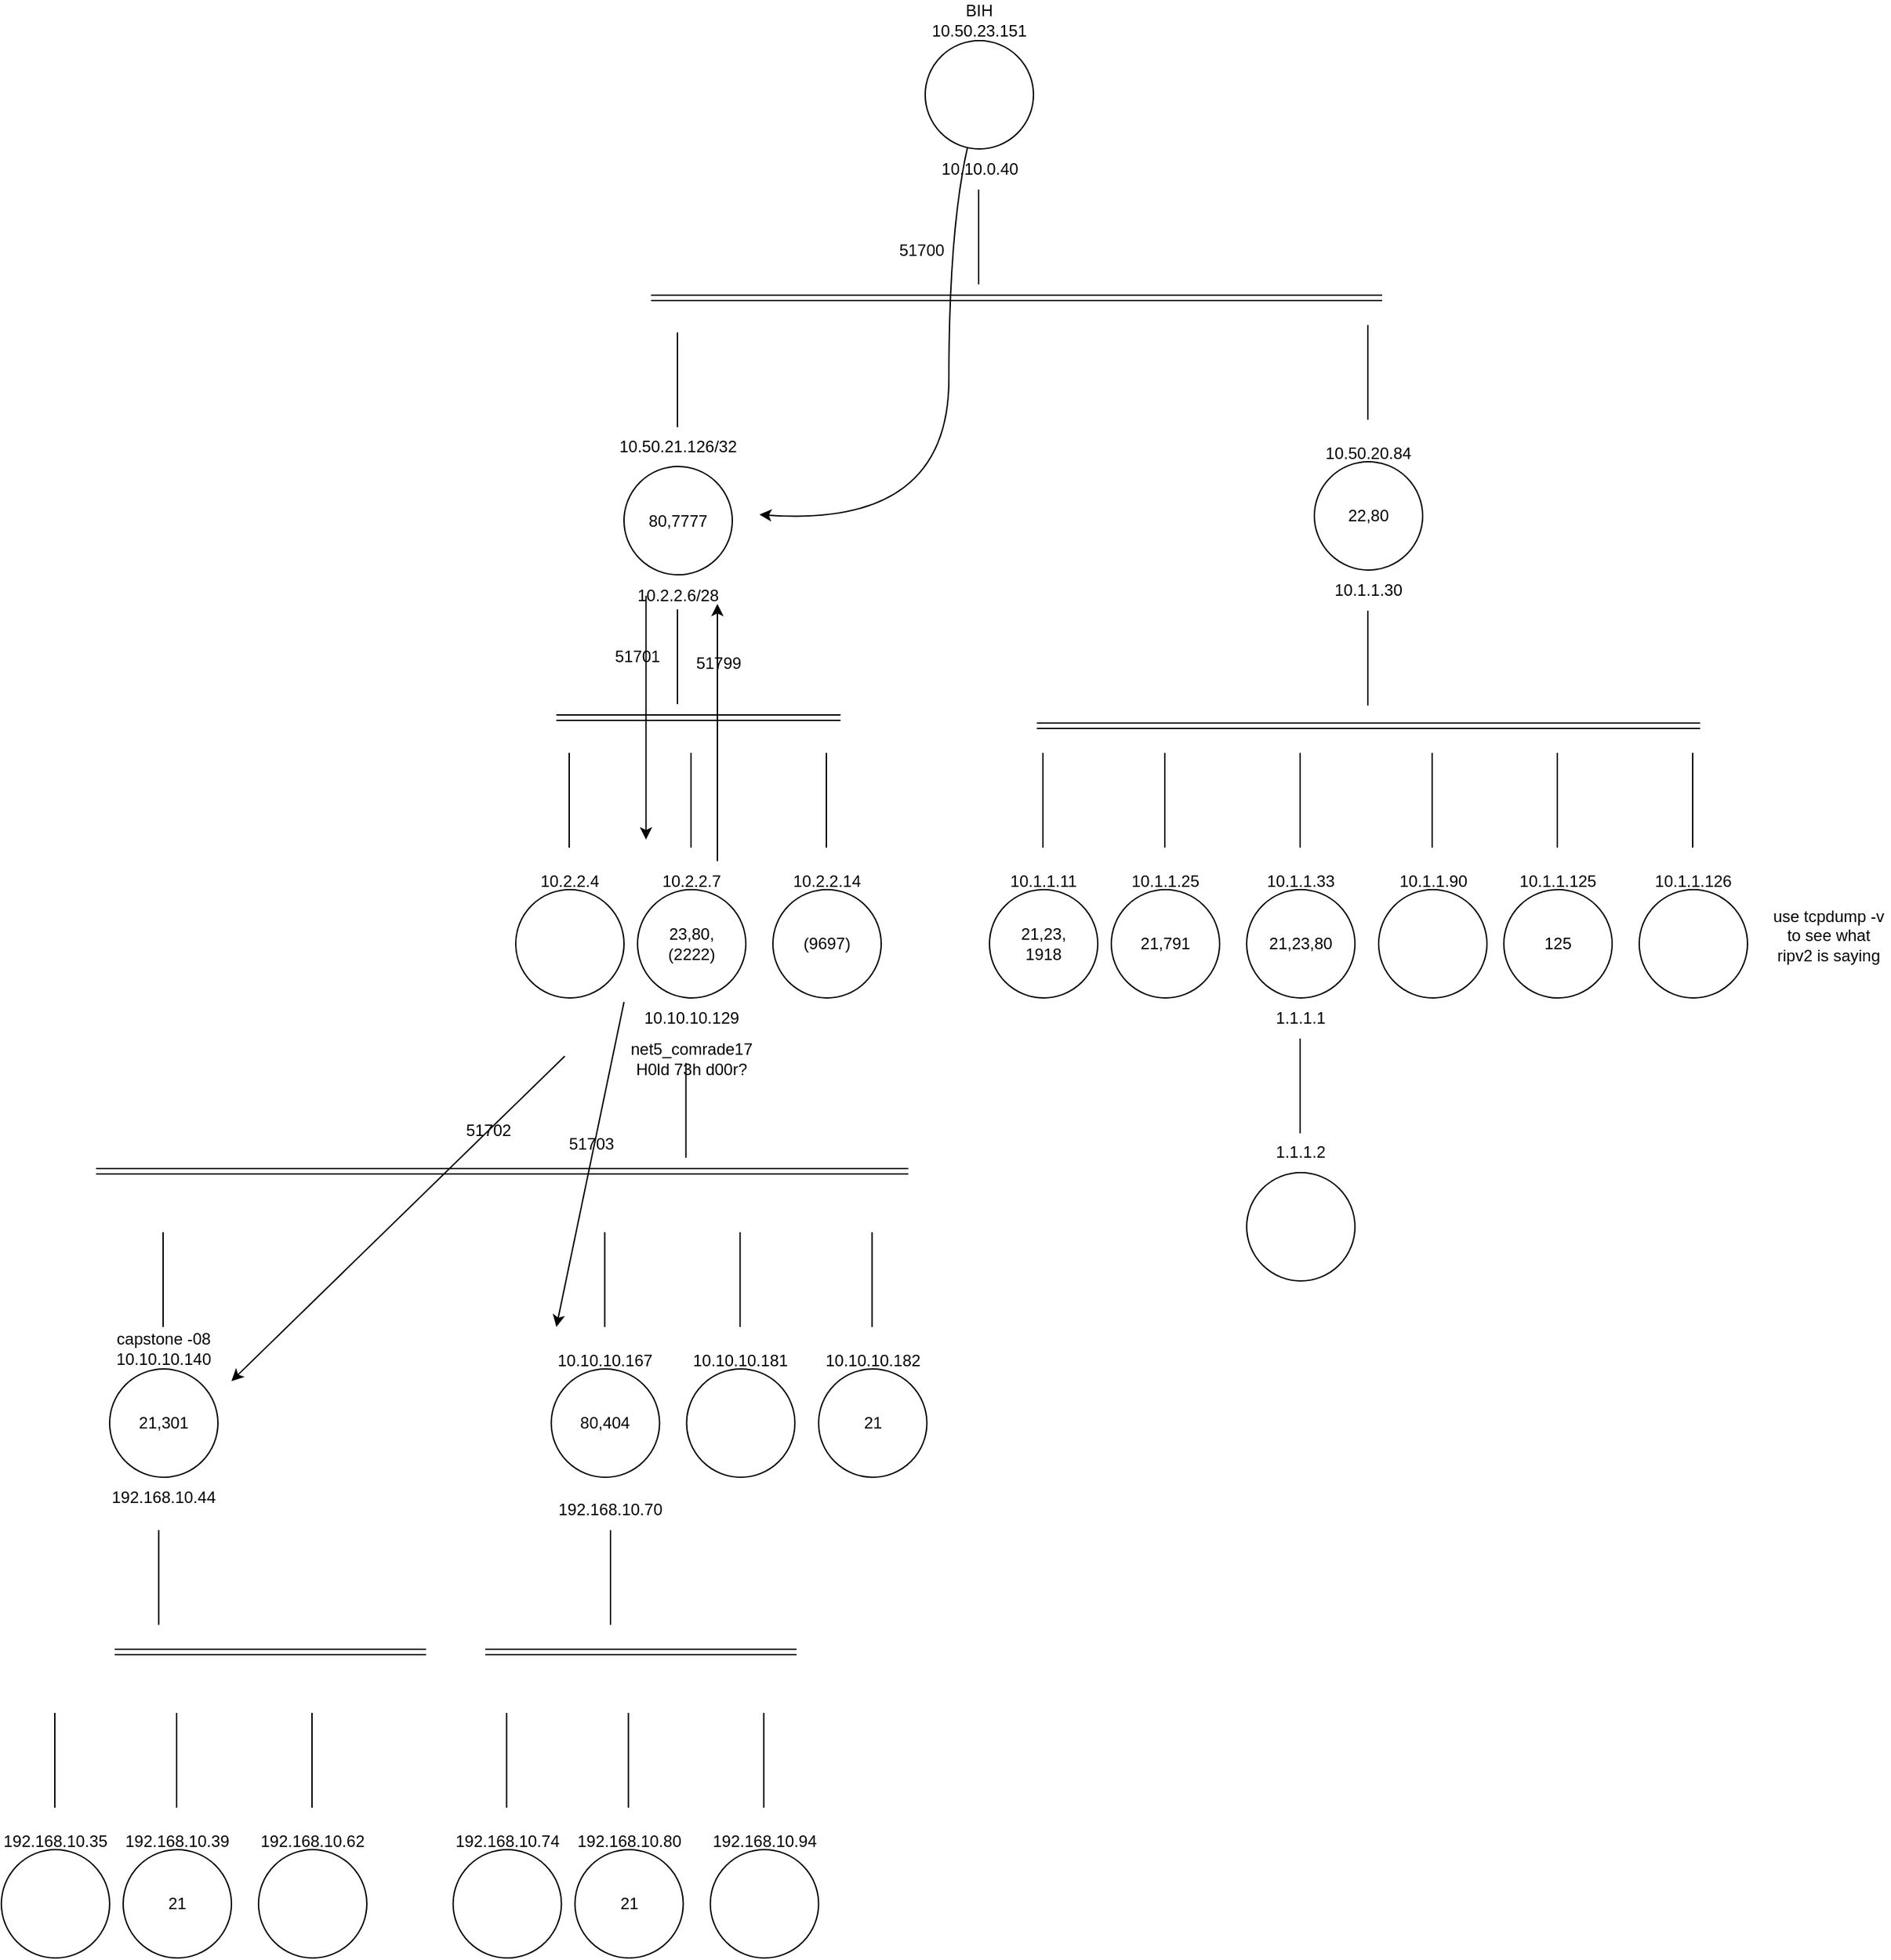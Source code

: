 <mxfile version="24.8.6">
  <diagram name="Page-1" id="cjGIFgiRGskM68WvKYOd">
    <mxGraphModel dx="2284" dy="822" grid="1" gridSize="10" guides="1" tooltips="1" connect="1" arrows="1" fold="1" page="1" pageScale="1" pageWidth="850" pageHeight="1100" math="0" shadow="0">
      <root>
        <mxCell id="0" />
        <mxCell id="1" parent="0" />
        <mxCell id="tuVfp5GaI5sKtkc8t0Ae-1" value="" style="ellipse;whiteSpace=wrap;html=1;aspect=fixed;" vertex="1" parent="1">
          <mxGeometry x="112.5" y="90" width="80" height="80" as="geometry" />
        </mxCell>
        <mxCell id="tuVfp5GaI5sKtkc8t0Ae-2" value="&lt;div&gt;BIH&lt;/div&gt;&lt;div&gt;10.50.23.151&lt;/div&gt;" style="text;html=1;align=center;verticalAlign=middle;whiteSpace=wrap;rounded=0;" vertex="1" parent="1">
          <mxGeometry x="90" y="60" width="125" height="30" as="geometry" />
        </mxCell>
        <mxCell id="tuVfp5GaI5sKtkc8t0Ae-3" value="22,80" style="ellipse;whiteSpace=wrap;html=1;aspect=fixed;" vertex="1" parent="1">
          <mxGeometry x="400" y="401" width="80" height="80" as="geometry" />
        </mxCell>
        <mxCell id="tuVfp5GaI5sKtkc8t0Ae-4" value="" style="endArrow=none;html=1;rounded=0;" edge="1" parent="1">
          <mxGeometry width="50" height="50" relative="1" as="geometry">
            <mxPoint x="439.5" y="370" as="sourcePoint" />
            <mxPoint x="439.5" y="300" as="targetPoint" />
          </mxGeometry>
        </mxCell>
        <mxCell id="tuVfp5GaI5sKtkc8t0Ae-5" value="10.10.0.40" style="text;html=1;align=center;verticalAlign=middle;whiteSpace=wrap;rounded=0;" vertex="1" parent="1">
          <mxGeometry x="122.5" y="170" width="60" height="30" as="geometry" />
        </mxCell>
        <mxCell id="tuVfp5GaI5sKtkc8t0Ae-7" value="10.50.20.84" style="text;html=1;align=center;verticalAlign=middle;whiteSpace=wrap;rounded=0;" vertex="1" parent="1">
          <mxGeometry x="410" y="380" width="60" height="30" as="geometry" />
        </mxCell>
        <mxCell id="tuVfp5GaI5sKtkc8t0Ae-8" value="" style="endArrow=none;html=1;rounded=0;" edge="1" parent="1">
          <mxGeometry width="50" height="50" relative="1" as="geometry">
            <mxPoint x="439.5" y="581" as="sourcePoint" />
            <mxPoint x="439.5" y="511" as="targetPoint" />
          </mxGeometry>
        </mxCell>
        <mxCell id="tuVfp5GaI5sKtkc8t0Ae-9" value="" style="shape=link;html=1;rounded=0;" edge="1" parent="1">
          <mxGeometry width="100" relative="1" as="geometry">
            <mxPoint x="195" y="596" as="sourcePoint" />
            <mxPoint x="685" y="596" as="targetPoint" />
          </mxGeometry>
        </mxCell>
        <mxCell id="tuVfp5GaI5sKtkc8t0Ae-10" value="&lt;div&gt;21,23,&lt;/div&gt;1918" style="ellipse;whiteSpace=wrap;html=1;aspect=fixed;" vertex="1" parent="1">
          <mxGeometry x="160" y="717" width="80" height="80" as="geometry" />
        </mxCell>
        <mxCell id="tuVfp5GaI5sKtkc8t0Ae-11" value="" style="endArrow=none;html=1;rounded=0;" edge="1" parent="1">
          <mxGeometry width="50" height="50" relative="1" as="geometry">
            <mxPoint x="199.5" y="686" as="sourcePoint" />
            <mxPoint x="199.5" y="616" as="targetPoint" />
          </mxGeometry>
        </mxCell>
        <mxCell id="tuVfp5GaI5sKtkc8t0Ae-12" value="10.1.1.11" style="text;html=1;align=center;verticalAlign=middle;whiteSpace=wrap;rounded=0;" vertex="1" parent="1">
          <mxGeometry x="170" y="696" width="60" height="30" as="geometry" />
        </mxCell>
        <mxCell id="tuVfp5GaI5sKtkc8t0Ae-34" value="21,791" style="ellipse;whiteSpace=wrap;html=1;aspect=fixed;" vertex="1" parent="1">
          <mxGeometry x="250" y="717" width="80" height="80" as="geometry" />
        </mxCell>
        <mxCell id="tuVfp5GaI5sKtkc8t0Ae-35" value="" style="endArrow=none;html=1;rounded=0;" edge="1" parent="1">
          <mxGeometry width="50" height="50" relative="1" as="geometry">
            <mxPoint x="289.5" y="686" as="sourcePoint" />
            <mxPoint x="289.5" y="616" as="targetPoint" />
          </mxGeometry>
        </mxCell>
        <mxCell id="tuVfp5GaI5sKtkc8t0Ae-36" value="10.1.1.25" style="text;html=1;align=center;verticalAlign=middle;whiteSpace=wrap;rounded=0;" vertex="1" parent="1">
          <mxGeometry x="260" y="696" width="60" height="30" as="geometry" />
        </mxCell>
        <mxCell id="tuVfp5GaI5sKtkc8t0Ae-37" value="21,23,80" style="ellipse;whiteSpace=wrap;html=1;aspect=fixed;" vertex="1" parent="1">
          <mxGeometry x="350" y="717" width="80" height="80" as="geometry" />
        </mxCell>
        <mxCell id="tuVfp5GaI5sKtkc8t0Ae-38" value="" style="endArrow=none;html=1;rounded=0;" edge="1" parent="1">
          <mxGeometry width="50" height="50" relative="1" as="geometry">
            <mxPoint x="389.5" y="686" as="sourcePoint" />
            <mxPoint x="389.5" y="616" as="targetPoint" />
          </mxGeometry>
        </mxCell>
        <mxCell id="tuVfp5GaI5sKtkc8t0Ae-39" value="10.1.1.33" style="text;html=1;align=center;verticalAlign=middle;whiteSpace=wrap;rounded=0;" vertex="1" parent="1">
          <mxGeometry x="360" y="696" width="60" height="30" as="geometry" />
        </mxCell>
        <mxCell id="tuVfp5GaI5sKtkc8t0Ae-40" value="" style="ellipse;whiteSpace=wrap;html=1;aspect=fixed;" vertex="1" parent="1">
          <mxGeometry x="447.5" y="717" width="80" height="80" as="geometry" />
        </mxCell>
        <mxCell id="tuVfp5GaI5sKtkc8t0Ae-41" value="" style="endArrow=none;html=1;rounded=0;" edge="1" parent="1">
          <mxGeometry width="50" height="50" relative="1" as="geometry">
            <mxPoint x="487" y="686" as="sourcePoint" />
            <mxPoint x="487" y="616" as="targetPoint" />
          </mxGeometry>
        </mxCell>
        <mxCell id="tuVfp5GaI5sKtkc8t0Ae-42" value="10.1.1.90" style="text;html=1;align=center;verticalAlign=middle;whiteSpace=wrap;rounded=0;" vertex="1" parent="1">
          <mxGeometry x="457.5" y="696" width="60" height="30" as="geometry" />
        </mxCell>
        <mxCell id="tuVfp5GaI5sKtkc8t0Ae-43" value="125" style="ellipse;whiteSpace=wrap;html=1;aspect=fixed;" vertex="1" parent="1">
          <mxGeometry x="540" y="717" width="80" height="80" as="geometry" />
        </mxCell>
        <mxCell id="tuVfp5GaI5sKtkc8t0Ae-44" value="" style="endArrow=none;html=1;rounded=0;" edge="1" parent="1">
          <mxGeometry width="50" height="50" relative="1" as="geometry">
            <mxPoint x="579.5" y="686" as="sourcePoint" />
            <mxPoint x="579.5" y="616" as="targetPoint" />
          </mxGeometry>
        </mxCell>
        <mxCell id="tuVfp5GaI5sKtkc8t0Ae-45" value="10.1.1.125" style="text;html=1;align=center;verticalAlign=middle;whiteSpace=wrap;rounded=0;" vertex="1" parent="1">
          <mxGeometry x="550" y="696" width="60" height="30" as="geometry" />
        </mxCell>
        <mxCell id="tuVfp5GaI5sKtkc8t0Ae-46" value="10.1.1.30" style="text;html=1;align=center;verticalAlign=middle;whiteSpace=wrap;rounded=0;" vertex="1" parent="1">
          <mxGeometry x="410" y="481" width="60" height="30" as="geometry" />
        </mxCell>
        <mxCell id="tuVfp5GaI5sKtkc8t0Ae-47" value="" style="ellipse;whiteSpace=wrap;html=1;aspect=fixed;" vertex="1" parent="1">
          <mxGeometry x="640" y="717" width="80" height="80" as="geometry" />
        </mxCell>
        <mxCell id="tuVfp5GaI5sKtkc8t0Ae-48" value="" style="endArrow=none;html=1;rounded=0;" edge="1" parent="1">
          <mxGeometry width="50" height="50" relative="1" as="geometry">
            <mxPoint x="679.5" y="686" as="sourcePoint" />
            <mxPoint x="679.5" y="616" as="targetPoint" />
          </mxGeometry>
        </mxCell>
        <mxCell id="tuVfp5GaI5sKtkc8t0Ae-49" value="10.1.1.126" style="text;html=1;align=center;verticalAlign=middle;whiteSpace=wrap;rounded=0;" vertex="1" parent="1">
          <mxGeometry x="650" y="696" width="60" height="30" as="geometry" />
        </mxCell>
        <mxCell id="tuVfp5GaI5sKtkc8t0Ae-57" value="" style="ellipse;whiteSpace=wrap;html=1;aspect=fixed;" vertex="1" parent="1">
          <mxGeometry x="350" y="926" width="80" height="80" as="geometry" />
        </mxCell>
        <mxCell id="tuVfp5GaI5sKtkc8t0Ae-58" value="1.1.1.1" style="text;html=1;align=center;verticalAlign=middle;whiteSpace=wrap;rounded=0;" vertex="1" parent="1">
          <mxGeometry x="360" y="797" width="60" height="30" as="geometry" />
        </mxCell>
        <mxCell id="tuVfp5GaI5sKtkc8t0Ae-59" value="1.1.1.2" style="text;html=1;align=center;verticalAlign=middle;whiteSpace=wrap;rounded=0;" vertex="1" parent="1">
          <mxGeometry x="360" y="896" width="60" height="30" as="geometry" />
        </mxCell>
        <mxCell id="tuVfp5GaI5sKtkc8t0Ae-60" value="" style="endArrow=none;html=1;rounded=0;" edge="1" parent="1">
          <mxGeometry width="50" height="50" relative="1" as="geometry">
            <mxPoint x="389.5" y="897" as="sourcePoint" />
            <mxPoint x="389.5" y="827" as="targetPoint" />
          </mxGeometry>
        </mxCell>
        <mxCell id="tuVfp5GaI5sKtkc8t0Ae-61" value="80,7777" style="ellipse;whiteSpace=wrap;html=1;aspect=fixed;" vertex="1" parent="1">
          <mxGeometry x="-110" y="404.5" width="80" height="80" as="geometry" />
        </mxCell>
        <mxCell id="tuVfp5GaI5sKtkc8t0Ae-62" value="" style="endArrow=none;html=1;rounded=0;" edge="1" parent="1">
          <mxGeometry width="50" height="50" relative="1" as="geometry">
            <mxPoint x="-70.5" y="375.5" as="sourcePoint" />
            <mxPoint x="-70.5" y="305.5" as="targetPoint" />
          </mxGeometry>
        </mxCell>
        <mxCell id="tuVfp5GaI5sKtkc8t0Ae-63" value="10.50.21.126/32" style="text;html=1;align=center;verticalAlign=middle;whiteSpace=wrap;rounded=0;" vertex="1" parent="1">
          <mxGeometry x="-100" y="374.5" width="60" height="30" as="geometry" />
        </mxCell>
        <mxCell id="tuVfp5GaI5sKtkc8t0Ae-64" value="use tcpdump -v to see what ripv2 is saying" style="text;html=1;align=center;verticalAlign=middle;whiteSpace=wrap;rounded=0;" vertex="1" parent="1">
          <mxGeometry x="735" y="736" width="90" height="30" as="geometry" />
        </mxCell>
        <mxCell id="tuVfp5GaI5sKtkc8t0Ae-66" value="" style="shape=link;html=1;rounded=0;" edge="1" parent="1">
          <mxGeometry width="100" relative="1" as="geometry">
            <mxPoint x="-90" y="280" as="sourcePoint" />
            <mxPoint x="450" y="280" as="targetPoint" />
          </mxGeometry>
        </mxCell>
        <mxCell id="tuVfp5GaI5sKtkc8t0Ae-67" value="" style="endArrow=none;html=1;rounded=0;" edge="1" parent="1">
          <mxGeometry width="50" height="50" relative="1" as="geometry">
            <mxPoint x="152" y="270" as="sourcePoint" />
            <mxPoint x="152" y="200" as="targetPoint" />
          </mxGeometry>
        </mxCell>
        <mxCell id="tuVfp5GaI5sKtkc8t0Ae-68" value="10.2.2.6/28" style="text;html=1;align=center;verticalAlign=middle;whiteSpace=wrap;rounded=0;" vertex="1" parent="1">
          <mxGeometry x="-100" y="485" width="60" height="30" as="geometry" />
        </mxCell>
        <mxCell id="tuVfp5GaI5sKtkc8t0Ae-69" value="" style="ellipse;whiteSpace=wrap;html=1;aspect=fixed;" vertex="1" parent="1">
          <mxGeometry x="-190" y="717" width="80" height="80" as="geometry" />
        </mxCell>
        <mxCell id="tuVfp5GaI5sKtkc8t0Ae-70" value="" style="endArrow=none;html=1;rounded=0;" edge="1" parent="1">
          <mxGeometry width="50" height="50" relative="1" as="geometry">
            <mxPoint x="-150.5" y="686" as="sourcePoint" />
            <mxPoint x="-150.5" y="616" as="targetPoint" />
          </mxGeometry>
        </mxCell>
        <mxCell id="tuVfp5GaI5sKtkc8t0Ae-71" value="10.2.2.4" style="text;html=1;align=center;verticalAlign=middle;whiteSpace=wrap;rounded=0;" vertex="1" parent="1">
          <mxGeometry x="-180" y="696" width="60" height="30" as="geometry" />
        </mxCell>
        <mxCell id="tuVfp5GaI5sKtkc8t0Ae-72" value="&lt;div&gt;23,80,&lt;/div&gt;&lt;div&gt;(2222)&lt;br&gt;&lt;/div&gt;" style="ellipse;whiteSpace=wrap;html=1;aspect=fixed;" vertex="1" parent="1">
          <mxGeometry x="-100" y="717" width="80" height="80" as="geometry" />
        </mxCell>
        <mxCell id="tuVfp5GaI5sKtkc8t0Ae-73" value="" style="endArrow=none;html=1;rounded=0;" edge="1" parent="1">
          <mxGeometry width="50" height="50" relative="1" as="geometry">
            <mxPoint x="-60.5" y="686" as="sourcePoint" />
            <mxPoint x="-60.5" y="616" as="targetPoint" />
          </mxGeometry>
        </mxCell>
        <mxCell id="tuVfp5GaI5sKtkc8t0Ae-74" value="10.2.2.7" style="text;html=1;align=center;verticalAlign=middle;whiteSpace=wrap;rounded=0;" vertex="1" parent="1">
          <mxGeometry x="-90" y="696" width="60" height="30" as="geometry" />
        </mxCell>
        <mxCell id="tuVfp5GaI5sKtkc8t0Ae-75" value="(9697)" style="ellipse;whiteSpace=wrap;html=1;aspect=fixed;" vertex="1" parent="1">
          <mxGeometry y="717" width="80" height="80" as="geometry" />
        </mxCell>
        <mxCell id="tuVfp5GaI5sKtkc8t0Ae-76" value="" style="endArrow=none;html=1;rounded=0;" edge="1" parent="1">
          <mxGeometry width="50" height="50" relative="1" as="geometry">
            <mxPoint x="39.5" y="686" as="sourcePoint" />
            <mxPoint x="39.5" y="616" as="targetPoint" />
          </mxGeometry>
        </mxCell>
        <mxCell id="tuVfp5GaI5sKtkc8t0Ae-77" value="10.2.2.14" style="text;html=1;align=center;verticalAlign=middle;whiteSpace=wrap;rounded=0;" vertex="1" parent="1">
          <mxGeometry x="10" y="696" width="60" height="30" as="geometry" />
        </mxCell>
        <mxCell id="tuVfp5GaI5sKtkc8t0Ae-78" value="" style="shape=link;html=1;rounded=0;" edge="1" parent="1">
          <mxGeometry width="100" relative="1" as="geometry">
            <mxPoint x="-160" y="590" as="sourcePoint" />
            <mxPoint x="50" y="590" as="targetPoint" />
          </mxGeometry>
        </mxCell>
        <mxCell id="tuVfp5GaI5sKtkc8t0Ae-79" value="" style="endArrow=none;html=1;rounded=0;" edge="1" parent="1">
          <mxGeometry width="50" height="50" relative="1" as="geometry">
            <mxPoint x="-70.5" y="580" as="sourcePoint" />
            <mxPoint x="-70.5" y="510" as="targetPoint" />
          </mxGeometry>
        </mxCell>
        <mxCell id="tuVfp5GaI5sKtkc8t0Ae-83" value="" style="curved=1;endArrow=classic;html=1;rounded=0;" edge="1" parent="1" source="tuVfp5GaI5sKtkc8t0Ae-1">
          <mxGeometry width="50" height="50" relative="1" as="geometry">
            <mxPoint x="170" y="210" as="sourcePoint" />
            <mxPoint x="-10" y="440" as="targetPoint" />
            <Array as="points">
              <mxPoint x="130" y="230" />
              <mxPoint x="130" y="450" />
            </Array>
          </mxGeometry>
        </mxCell>
        <mxCell id="tuVfp5GaI5sKtkc8t0Ae-84" value="51700" style="text;html=1;align=center;verticalAlign=middle;whiteSpace=wrap;rounded=0;" vertex="1" parent="1">
          <mxGeometry x="80" y="230" width="60" height="30" as="geometry" />
        </mxCell>
        <mxCell id="tuVfp5GaI5sKtkc8t0Ae-85" value="&lt;div&gt;net5_comrade17&lt;/div&gt;&lt;div&gt;H0ld 73h d00r?&lt;br&gt;&lt;/div&gt;" style="text;html=1;align=center;verticalAlign=middle;whiteSpace=wrap;rounded=0;" vertex="1" parent="1">
          <mxGeometry x="-90" y="827" width="60" height="30" as="geometry" />
        </mxCell>
        <mxCell id="tuVfp5GaI5sKtkc8t0Ae-86" value="21,301" style="ellipse;whiteSpace=wrap;html=1;aspect=fixed;" vertex="1" parent="1">
          <mxGeometry x="-490" y="1071" width="80" height="80" as="geometry" />
        </mxCell>
        <mxCell id="tuVfp5GaI5sKtkc8t0Ae-87" value="" style="endArrow=none;html=1;rounded=0;" edge="1" parent="1">
          <mxGeometry width="50" height="50" relative="1" as="geometry">
            <mxPoint x="-450.5" y="1040" as="sourcePoint" />
            <mxPoint x="-450.5" y="970" as="targetPoint" />
          </mxGeometry>
        </mxCell>
        <mxCell id="tuVfp5GaI5sKtkc8t0Ae-88" value="capstone -08&lt;br&gt;&lt;div&gt;10.10.10.140&lt;/div&gt;" style="text;html=1;align=center;verticalAlign=middle;whiteSpace=wrap;rounded=0;" vertex="1" parent="1">
          <mxGeometry x="-490.25" y="1041" width="80" height="30" as="geometry" />
        </mxCell>
        <mxCell id="tuVfp5GaI5sKtkc8t0Ae-89" value="80,404" style="ellipse;whiteSpace=wrap;html=1;aspect=fixed;" vertex="1" parent="1">
          <mxGeometry x="-163.75" y="1071" width="80" height="80" as="geometry" />
        </mxCell>
        <mxCell id="tuVfp5GaI5sKtkc8t0Ae-90" value="" style="endArrow=none;html=1;rounded=0;" edge="1" parent="1">
          <mxGeometry width="50" height="50" relative="1" as="geometry">
            <mxPoint x="-124.25" y="1040" as="sourcePoint" />
            <mxPoint x="-124.25" y="970" as="targetPoint" />
          </mxGeometry>
        </mxCell>
        <mxCell id="tuVfp5GaI5sKtkc8t0Ae-91" value="10.10.10.167" style="text;html=1;align=center;verticalAlign=middle;whiteSpace=wrap;rounded=0;" vertex="1" parent="1">
          <mxGeometry x="-153.75" y="1050" width="60" height="30" as="geometry" />
        </mxCell>
        <mxCell id="tuVfp5GaI5sKtkc8t0Ae-92" value="" style="ellipse;whiteSpace=wrap;html=1;aspect=fixed;" vertex="1" parent="1">
          <mxGeometry x="-63.75" y="1071" width="80" height="80" as="geometry" />
        </mxCell>
        <mxCell id="tuVfp5GaI5sKtkc8t0Ae-93" value="" style="endArrow=none;html=1;rounded=0;" edge="1" parent="1">
          <mxGeometry width="50" height="50" relative="1" as="geometry">
            <mxPoint x="-24.25" y="1040" as="sourcePoint" />
            <mxPoint x="-24.25" y="970" as="targetPoint" />
          </mxGeometry>
        </mxCell>
        <mxCell id="tuVfp5GaI5sKtkc8t0Ae-94" value="10.10.10.181" style="text;html=1;align=center;verticalAlign=middle;whiteSpace=wrap;rounded=0;" vertex="1" parent="1">
          <mxGeometry x="-53.75" y="1050" width="60" height="30" as="geometry" />
        </mxCell>
        <mxCell id="tuVfp5GaI5sKtkc8t0Ae-95" value="21" style="ellipse;whiteSpace=wrap;html=1;aspect=fixed;" vertex="1" parent="1">
          <mxGeometry x="33.75" y="1071" width="80" height="80" as="geometry" />
        </mxCell>
        <mxCell id="tuVfp5GaI5sKtkc8t0Ae-96" value="" style="endArrow=none;html=1;rounded=0;" edge="1" parent="1">
          <mxGeometry width="50" height="50" relative="1" as="geometry">
            <mxPoint x="73.25" y="1040" as="sourcePoint" />
            <mxPoint x="73.25" y="970" as="targetPoint" />
          </mxGeometry>
        </mxCell>
        <mxCell id="tuVfp5GaI5sKtkc8t0Ae-97" value="10.10.10.182" style="text;html=1;align=center;verticalAlign=middle;whiteSpace=wrap;rounded=0;" vertex="1" parent="1">
          <mxGeometry x="43.75" y="1050" width="60" height="30" as="geometry" />
        </mxCell>
        <mxCell id="tuVfp5GaI5sKtkc8t0Ae-98" value="" style="shape=link;html=1;rounded=0;" edge="1" parent="1">
          <mxGeometry width="100" relative="1" as="geometry">
            <mxPoint x="-500" y="925" as="sourcePoint" />
            <mxPoint x="100" y="925" as="targetPoint" />
          </mxGeometry>
        </mxCell>
        <mxCell id="tuVfp5GaI5sKtkc8t0Ae-99" value="" style="endArrow=none;html=1;rounded=0;" edge="1" parent="1">
          <mxGeometry width="50" height="50" relative="1" as="geometry">
            <mxPoint x="-64.25" y="915" as="sourcePoint" />
            <mxPoint x="-64.25" y="845" as="targetPoint" />
          </mxGeometry>
        </mxCell>
        <mxCell id="tuVfp5GaI5sKtkc8t0Ae-100" value="10.10.10.129" style="text;html=1;align=center;verticalAlign=middle;whiteSpace=wrap;rounded=0;" vertex="1" parent="1">
          <mxGeometry x="-90" y="797" width="60" height="30" as="geometry" />
        </mxCell>
        <mxCell id="tuVfp5GaI5sKtkc8t0Ae-101" value="" style="ellipse;whiteSpace=wrap;html=1;aspect=fixed;" vertex="1" parent="1">
          <mxGeometry x="-570" y="1426" width="80" height="80" as="geometry" />
        </mxCell>
        <mxCell id="tuVfp5GaI5sKtkc8t0Ae-102" value="" style="endArrow=none;html=1;rounded=0;" edge="1" parent="1">
          <mxGeometry width="50" height="50" relative="1" as="geometry">
            <mxPoint x="-530.5" y="1395" as="sourcePoint" />
            <mxPoint x="-530.5" y="1325" as="targetPoint" />
          </mxGeometry>
        </mxCell>
        <mxCell id="tuVfp5GaI5sKtkc8t0Ae-103" value="192.168.10.35" style="text;html=1;align=center;verticalAlign=middle;whiteSpace=wrap;rounded=0;" vertex="1" parent="1">
          <mxGeometry x="-560" y="1405" width="60" height="30" as="geometry" />
        </mxCell>
        <mxCell id="tuVfp5GaI5sKtkc8t0Ae-104" value="21" style="ellipse;whiteSpace=wrap;html=1;aspect=fixed;" vertex="1" parent="1">
          <mxGeometry x="-480" y="1426" width="80" height="80" as="geometry" />
        </mxCell>
        <mxCell id="tuVfp5GaI5sKtkc8t0Ae-105" value="" style="endArrow=none;html=1;rounded=0;" edge="1" parent="1">
          <mxGeometry width="50" height="50" relative="1" as="geometry">
            <mxPoint x="-440.5" y="1395" as="sourcePoint" />
            <mxPoint x="-440.5" y="1325" as="targetPoint" />
          </mxGeometry>
        </mxCell>
        <mxCell id="tuVfp5GaI5sKtkc8t0Ae-106" value="192.168.10.39" style="text;html=1;align=center;verticalAlign=middle;whiteSpace=wrap;rounded=0;" vertex="1" parent="1">
          <mxGeometry x="-470" y="1405" width="60" height="30" as="geometry" />
        </mxCell>
        <mxCell id="tuVfp5GaI5sKtkc8t0Ae-107" value="" style="ellipse;whiteSpace=wrap;html=1;aspect=fixed;" vertex="1" parent="1">
          <mxGeometry x="-380" y="1426" width="80" height="80" as="geometry" />
        </mxCell>
        <mxCell id="tuVfp5GaI5sKtkc8t0Ae-108" value="" style="endArrow=none;html=1;rounded=0;" edge="1" parent="1">
          <mxGeometry width="50" height="50" relative="1" as="geometry">
            <mxPoint x="-340.5" y="1395" as="sourcePoint" />
            <mxPoint x="-340.5" y="1325" as="targetPoint" />
          </mxGeometry>
        </mxCell>
        <mxCell id="tuVfp5GaI5sKtkc8t0Ae-109" value="192.168.10.62" style="text;html=1;align=center;verticalAlign=middle;whiteSpace=wrap;rounded=0;" vertex="1" parent="1">
          <mxGeometry x="-370" y="1405" width="60" height="30" as="geometry" />
        </mxCell>
        <mxCell id="tuVfp5GaI5sKtkc8t0Ae-113" value="" style="shape=link;html=1;rounded=0;" edge="1" parent="1">
          <mxGeometry width="100" relative="1" as="geometry">
            <mxPoint x="-486.25" y="1280" as="sourcePoint" />
            <mxPoint x="-256.25" y="1280" as="targetPoint" />
          </mxGeometry>
        </mxCell>
        <mxCell id="tuVfp5GaI5sKtkc8t0Ae-114" value="" style="endArrow=none;html=1;rounded=0;" edge="1" parent="1">
          <mxGeometry width="50" height="50" relative="1" as="geometry">
            <mxPoint x="-453.75" y="1260" as="sourcePoint" />
            <mxPoint x="-453.75" y="1190" as="targetPoint" />
          </mxGeometry>
        </mxCell>
        <mxCell id="tuVfp5GaI5sKtkc8t0Ae-115" value="192.168.10.44" style="text;html=1;align=center;verticalAlign=middle;whiteSpace=wrap;rounded=0;" vertex="1" parent="1">
          <mxGeometry x="-480.25" y="1151" width="60" height="30" as="geometry" />
        </mxCell>
        <mxCell id="tuVfp5GaI5sKtkc8t0Ae-116" value="" style="endArrow=classic;html=1;rounded=0;" edge="1" parent="1">
          <mxGeometry width="50" height="50" relative="1" as="geometry">
            <mxPoint x="-41" y="696" as="sourcePoint" />
            <mxPoint x="-41" y="506" as="targetPoint" />
          </mxGeometry>
        </mxCell>
        <mxCell id="tuVfp5GaI5sKtkc8t0Ae-117" value="51799" style="text;html=1;align=center;verticalAlign=middle;whiteSpace=wrap;rounded=0;" vertex="1" parent="1">
          <mxGeometry x="-70" y="535" width="60" height="30" as="geometry" />
        </mxCell>
        <mxCell id="tuVfp5GaI5sKtkc8t0Ae-118" value="" style="endArrow=classic;html=1;rounded=0;" edge="1" parent="1">
          <mxGeometry width="50" height="50" relative="1" as="geometry">
            <mxPoint x="-93.75" y="500" as="sourcePoint" />
            <mxPoint x="-93.75" y="680" as="targetPoint" />
          </mxGeometry>
        </mxCell>
        <mxCell id="tuVfp5GaI5sKtkc8t0Ae-119" value="51701" style="text;html=1;align=center;verticalAlign=middle;whiteSpace=wrap;rounded=0;" vertex="1" parent="1">
          <mxGeometry x="-130" y="530" width="60" height="30" as="geometry" />
        </mxCell>
        <mxCell id="tuVfp5GaI5sKtkc8t0Ae-120" value="" style="endArrow=classic;html=1;rounded=0;" edge="1" parent="1">
          <mxGeometry width="50" height="50" relative="1" as="geometry">
            <mxPoint x="-110" y="800" as="sourcePoint" />
            <mxPoint x="-160" y="1040" as="targetPoint" />
          </mxGeometry>
        </mxCell>
        <mxCell id="tuVfp5GaI5sKtkc8t0Ae-121" value="" style="endArrow=classic;html=1;rounded=0;" edge="1" parent="1">
          <mxGeometry width="50" height="50" relative="1" as="geometry">
            <mxPoint x="-153.75" y="840" as="sourcePoint" />
            <mxPoint x="-400" y="1080" as="targetPoint" />
          </mxGeometry>
        </mxCell>
        <mxCell id="tuVfp5GaI5sKtkc8t0Ae-122" value="51702" style="text;html=1;align=center;verticalAlign=middle;whiteSpace=wrap;rounded=0;" vertex="1" parent="1">
          <mxGeometry x="-240" y="880" width="60" height="30" as="geometry" />
        </mxCell>
        <mxCell id="tuVfp5GaI5sKtkc8t0Ae-123" value="51703" style="text;html=1;align=center;verticalAlign=middle;whiteSpace=wrap;rounded=0;" vertex="1" parent="1">
          <mxGeometry x="-164" y="890" width="60" height="30" as="geometry" />
        </mxCell>
        <mxCell id="tuVfp5GaI5sKtkc8t0Ae-124" value="" style="ellipse;whiteSpace=wrap;html=1;aspect=fixed;" vertex="1" parent="1">
          <mxGeometry x="-236.25" y="1426" width="80" height="80" as="geometry" />
        </mxCell>
        <mxCell id="tuVfp5GaI5sKtkc8t0Ae-125" value="" style="endArrow=none;html=1;rounded=0;" edge="1" parent="1">
          <mxGeometry width="50" height="50" relative="1" as="geometry">
            <mxPoint x="-196.75" y="1395" as="sourcePoint" />
            <mxPoint x="-196.75" y="1325" as="targetPoint" />
          </mxGeometry>
        </mxCell>
        <mxCell id="tuVfp5GaI5sKtkc8t0Ae-126" value="192.168.10.74" style="text;html=1;align=center;verticalAlign=middle;whiteSpace=wrap;rounded=0;" vertex="1" parent="1">
          <mxGeometry x="-226.25" y="1405" width="60" height="30" as="geometry" />
        </mxCell>
        <mxCell id="tuVfp5GaI5sKtkc8t0Ae-127" value="21" style="ellipse;whiteSpace=wrap;html=1;aspect=fixed;" vertex="1" parent="1">
          <mxGeometry x="-146.25" y="1426" width="80" height="80" as="geometry" />
        </mxCell>
        <mxCell id="tuVfp5GaI5sKtkc8t0Ae-128" value="" style="endArrow=none;html=1;rounded=0;" edge="1" parent="1">
          <mxGeometry width="50" height="50" relative="1" as="geometry">
            <mxPoint x="-106.75" y="1395" as="sourcePoint" />
            <mxPoint x="-106.75" y="1325" as="targetPoint" />
          </mxGeometry>
        </mxCell>
        <mxCell id="tuVfp5GaI5sKtkc8t0Ae-129" value="192.168.10.80" style="text;html=1;align=center;verticalAlign=middle;whiteSpace=wrap;rounded=0;" vertex="1" parent="1">
          <mxGeometry x="-136.25" y="1405" width="60" height="30" as="geometry" />
        </mxCell>
        <mxCell id="tuVfp5GaI5sKtkc8t0Ae-130" value="" style="ellipse;whiteSpace=wrap;html=1;aspect=fixed;" vertex="1" parent="1">
          <mxGeometry x="-46.25" y="1426" width="80" height="80" as="geometry" />
        </mxCell>
        <mxCell id="tuVfp5GaI5sKtkc8t0Ae-131" value="" style="endArrow=none;html=1;rounded=0;" edge="1" parent="1">
          <mxGeometry width="50" height="50" relative="1" as="geometry">
            <mxPoint x="-6.75" y="1395" as="sourcePoint" />
            <mxPoint x="-6.75" y="1325" as="targetPoint" />
          </mxGeometry>
        </mxCell>
        <mxCell id="tuVfp5GaI5sKtkc8t0Ae-132" value="192.168.10.94" style="text;html=1;align=center;verticalAlign=middle;whiteSpace=wrap;rounded=0;" vertex="1" parent="1">
          <mxGeometry x="-36.25" y="1405" width="60" height="30" as="geometry" />
        </mxCell>
        <mxCell id="tuVfp5GaI5sKtkc8t0Ae-133" value="" style="shape=link;html=1;rounded=0;" edge="1" parent="1">
          <mxGeometry width="100" relative="1" as="geometry">
            <mxPoint x="-212.5" y="1280" as="sourcePoint" />
            <mxPoint x="17.5" y="1280" as="targetPoint" />
          </mxGeometry>
        </mxCell>
        <mxCell id="tuVfp5GaI5sKtkc8t0Ae-134" value="" style="endArrow=none;html=1;rounded=0;" edge="1" parent="1">
          <mxGeometry width="50" height="50" relative="1" as="geometry">
            <mxPoint x="-120" y="1260" as="sourcePoint" />
            <mxPoint x="-120" y="1190" as="targetPoint" />
          </mxGeometry>
        </mxCell>
        <mxCell id="tuVfp5GaI5sKtkc8t0Ae-135" value="192.168.10.70" style="text;html=1;align=center;verticalAlign=middle;whiteSpace=wrap;rounded=0;" vertex="1" parent="1">
          <mxGeometry x="-150" y="1160" width="60" height="30" as="geometry" />
        </mxCell>
      </root>
    </mxGraphModel>
  </diagram>
</mxfile>
